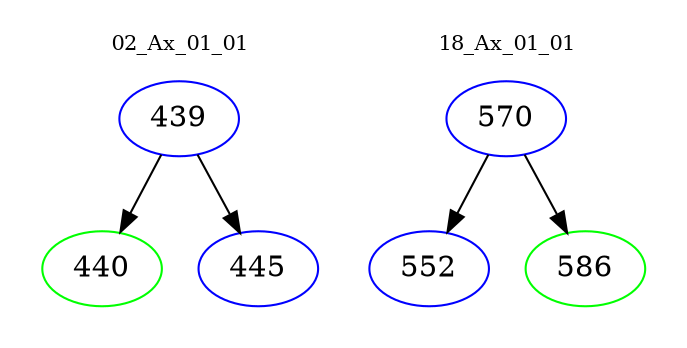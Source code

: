 digraph{
subgraph cluster_0 {
color = white
label = "02_Ax_01_01";
fontsize=10;
T0_439 [label="439", color="blue"]
T0_439 -> T0_440 [color="black"]
T0_440 [label="440", color="green"]
T0_439 -> T0_445 [color="black"]
T0_445 [label="445", color="blue"]
}
subgraph cluster_1 {
color = white
label = "18_Ax_01_01";
fontsize=10;
T1_570 [label="570", color="blue"]
T1_570 -> T1_552 [color="black"]
T1_552 [label="552", color="blue"]
T1_570 -> T1_586 [color="black"]
T1_586 [label="586", color="green"]
}
}
